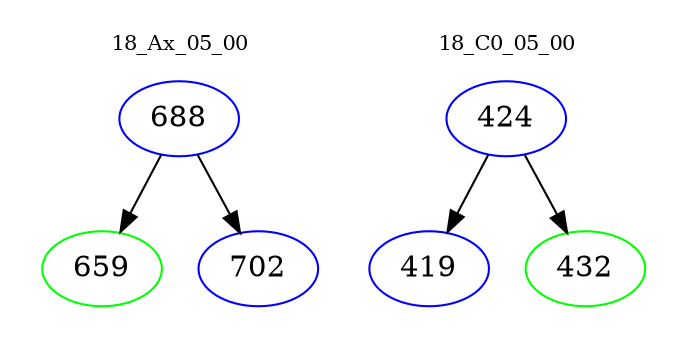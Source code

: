 digraph{
subgraph cluster_0 {
color = white
label = "18_Ax_05_00";
fontsize=10;
T0_688 [label="688", color="blue"]
T0_688 -> T0_659 [color="black"]
T0_659 [label="659", color="green"]
T0_688 -> T0_702 [color="black"]
T0_702 [label="702", color="blue"]
}
subgraph cluster_1 {
color = white
label = "18_C0_05_00";
fontsize=10;
T1_424 [label="424", color="blue"]
T1_424 -> T1_419 [color="black"]
T1_419 [label="419", color="blue"]
T1_424 -> T1_432 [color="black"]
T1_432 [label="432", color="green"]
}
}
